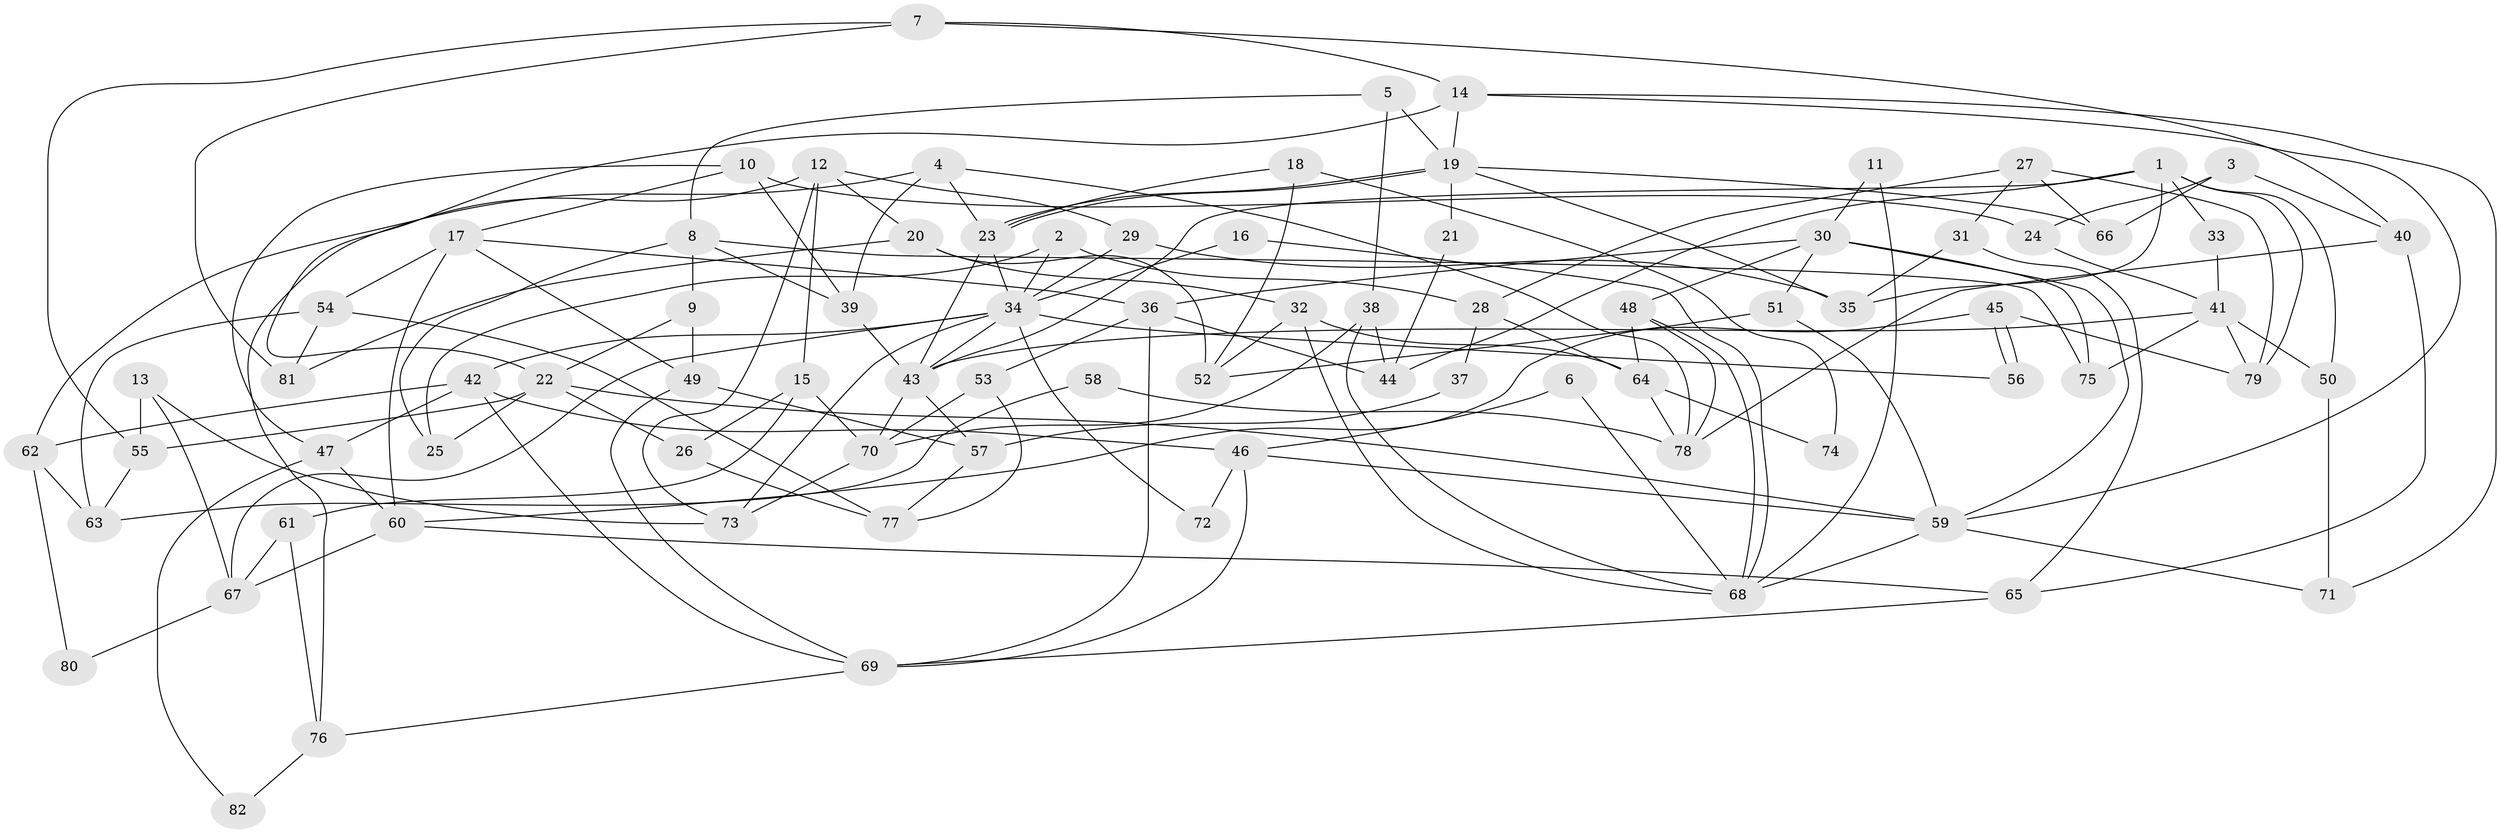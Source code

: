 // coarse degree distribution, {5: 0.12121212121212122, 7: 0.18181818181818182, 9: 0.030303030303030304, 8: 0.15151515151515152, 6: 0.24242424242424243, 3: 0.09090909090909091, 4: 0.18181818181818182}
// Generated by graph-tools (version 1.1) at 2025/37/03/04/25 23:37:05]
// undirected, 82 vertices, 164 edges
graph export_dot {
  node [color=gray90,style=filled];
  1;
  2;
  3;
  4;
  5;
  6;
  7;
  8;
  9;
  10;
  11;
  12;
  13;
  14;
  15;
  16;
  17;
  18;
  19;
  20;
  21;
  22;
  23;
  24;
  25;
  26;
  27;
  28;
  29;
  30;
  31;
  32;
  33;
  34;
  35;
  36;
  37;
  38;
  39;
  40;
  41;
  42;
  43;
  44;
  45;
  46;
  47;
  48;
  49;
  50;
  51;
  52;
  53;
  54;
  55;
  56;
  57;
  58;
  59;
  60;
  61;
  62;
  63;
  64;
  65;
  66;
  67;
  68;
  69;
  70;
  71;
  72;
  73;
  74;
  75;
  76;
  77;
  78;
  79;
  80;
  81;
  82;
  1 -- 43;
  1 -- 50;
  1 -- 33;
  1 -- 35;
  1 -- 44;
  1 -- 79;
  2 -- 34;
  2 -- 28;
  2 -- 25;
  3 -- 40;
  3 -- 66;
  3 -- 24;
  4 -- 23;
  4 -- 39;
  4 -- 62;
  4 -- 78;
  5 -- 8;
  5 -- 19;
  5 -- 38;
  6 -- 46;
  6 -- 68;
  7 -- 55;
  7 -- 40;
  7 -- 14;
  7 -- 81;
  8 -- 25;
  8 -- 39;
  8 -- 9;
  8 -- 75;
  9 -- 49;
  9 -- 22;
  10 -- 17;
  10 -- 24;
  10 -- 39;
  10 -- 47;
  11 -- 68;
  11 -- 30;
  12 -- 29;
  12 -- 73;
  12 -- 15;
  12 -- 20;
  12 -- 76;
  13 -- 73;
  13 -- 67;
  13 -- 55;
  14 -- 22;
  14 -- 19;
  14 -- 59;
  14 -- 71;
  15 -- 70;
  15 -- 26;
  15 -- 61;
  16 -- 68;
  16 -- 34;
  17 -- 36;
  17 -- 49;
  17 -- 54;
  17 -- 60;
  18 -- 52;
  18 -- 23;
  18 -- 74;
  19 -- 23;
  19 -- 23;
  19 -- 21;
  19 -- 35;
  19 -- 66;
  20 -- 32;
  20 -- 52;
  20 -- 81;
  21 -- 44;
  22 -- 59;
  22 -- 25;
  22 -- 26;
  22 -- 55;
  23 -- 34;
  23 -- 43;
  24 -- 41;
  26 -- 77;
  27 -- 79;
  27 -- 31;
  27 -- 28;
  27 -- 66;
  28 -- 64;
  28 -- 37;
  29 -- 35;
  29 -- 34;
  30 -- 48;
  30 -- 36;
  30 -- 51;
  30 -- 59;
  30 -- 75;
  31 -- 65;
  31 -- 35;
  32 -- 68;
  32 -- 52;
  32 -- 64;
  33 -- 41;
  34 -- 42;
  34 -- 43;
  34 -- 56;
  34 -- 67;
  34 -- 72;
  34 -- 73;
  36 -- 53;
  36 -- 69;
  36 -- 44;
  37 -- 57;
  38 -- 44;
  38 -- 68;
  38 -- 70;
  39 -- 43;
  40 -- 65;
  40 -- 78;
  41 -- 79;
  41 -- 75;
  41 -- 43;
  41 -- 50;
  42 -- 69;
  42 -- 62;
  42 -- 46;
  42 -- 47;
  43 -- 57;
  43 -- 70;
  45 -- 60;
  45 -- 56;
  45 -- 56;
  45 -- 79;
  46 -- 59;
  46 -- 69;
  46 -- 72;
  47 -- 60;
  47 -- 82;
  48 -- 78;
  48 -- 68;
  48 -- 64;
  49 -- 69;
  49 -- 57;
  50 -- 71;
  51 -- 59;
  51 -- 52;
  53 -- 77;
  53 -- 70;
  54 -- 81;
  54 -- 63;
  54 -- 77;
  55 -- 63;
  57 -- 77;
  58 -- 63;
  58 -- 78;
  59 -- 68;
  59 -- 71;
  60 -- 65;
  60 -- 67;
  61 -- 67;
  61 -- 76;
  62 -- 63;
  62 -- 80;
  64 -- 74;
  64 -- 78;
  65 -- 69;
  67 -- 80;
  69 -- 76;
  70 -- 73;
  76 -- 82;
}
